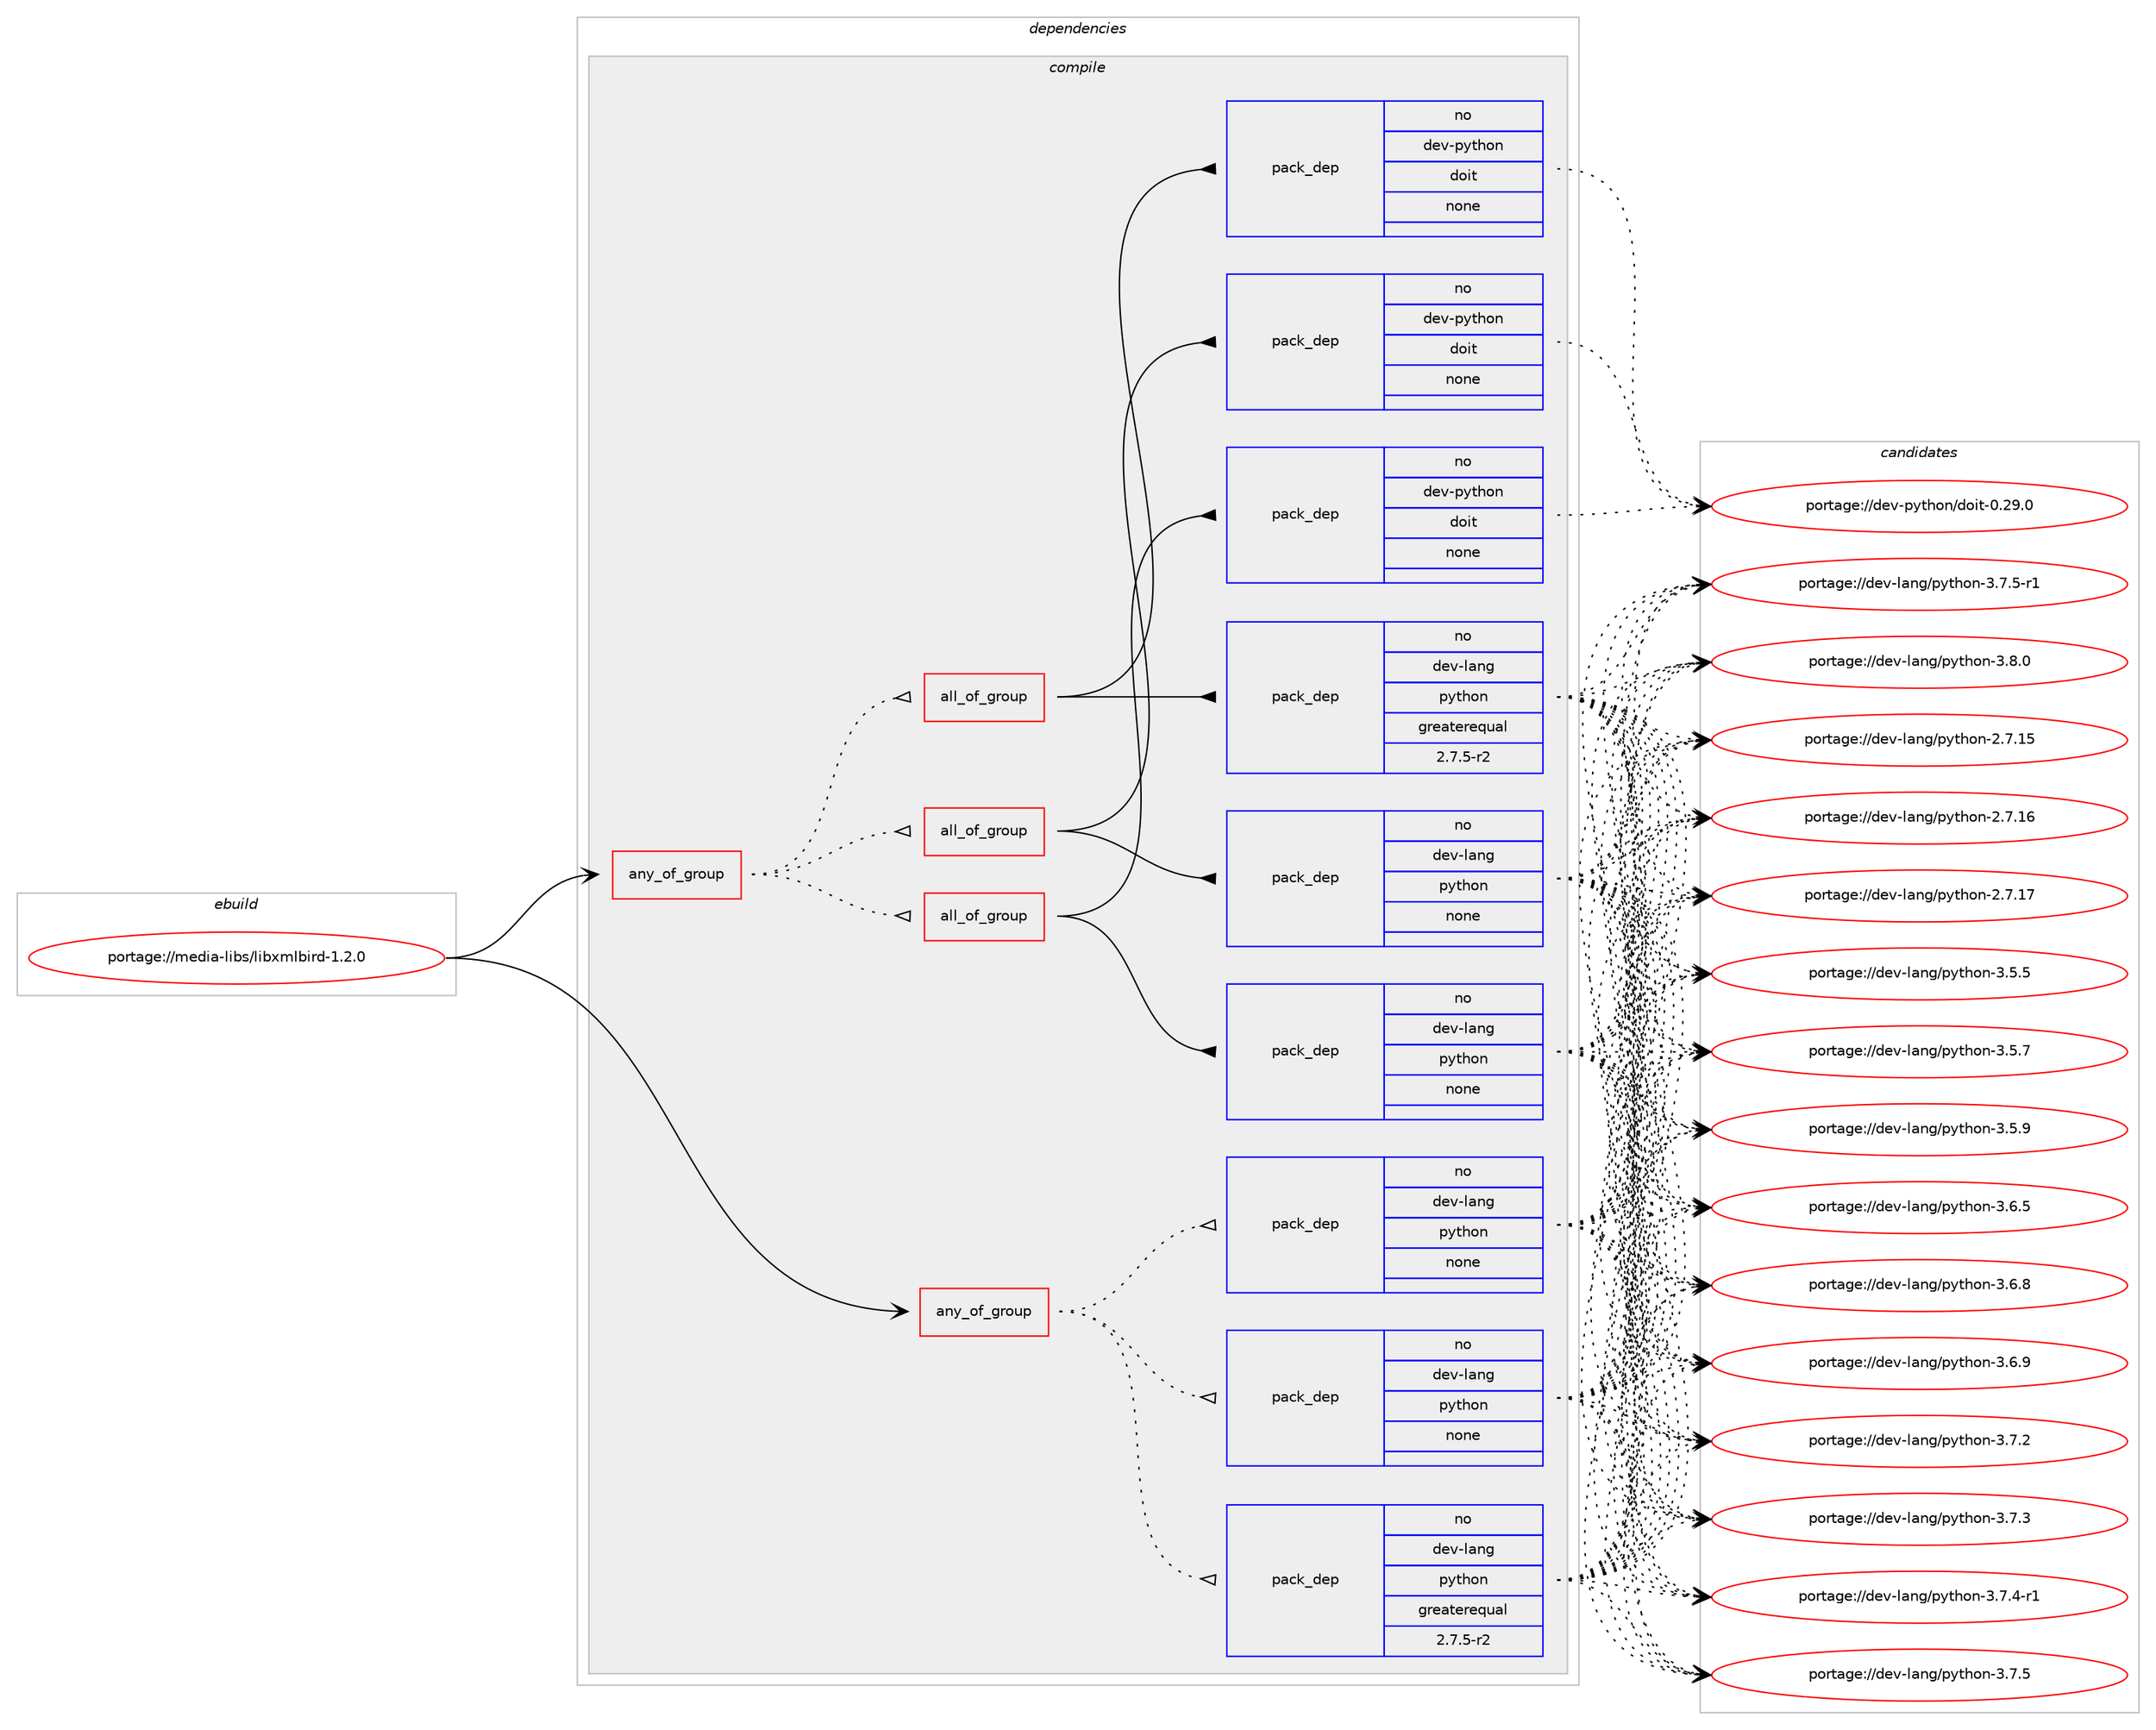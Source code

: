 digraph prolog {

# *************
# Graph options
# *************

newrank=true;
concentrate=true;
compound=true;
graph [rankdir=LR,fontname=Helvetica,fontsize=10,ranksep=1.5];#, ranksep=2.5, nodesep=0.2];
edge  [arrowhead=vee];
node  [fontname=Helvetica,fontsize=10];

# **********
# The ebuild
# **********

subgraph cluster_leftcol {
color=gray;
rank=same;
label=<<i>ebuild</i>>;
id [label="portage://media-libs/libxmlbird-1.2.0", color=red, width=4, href="../media-libs/libxmlbird-1.2.0.svg"];
}

# ****************
# The dependencies
# ****************

subgraph cluster_midcol {
color=gray;
label=<<i>dependencies</i>>;
subgraph cluster_compile {
fillcolor="#eeeeee";
style=filled;
label=<<i>compile</i>>;
subgraph any5126 {
dependency322072 [label=<<TABLE BORDER="0" CELLBORDER="1" CELLSPACING="0" CELLPADDING="4"><TR><TD CELLPADDING="10">any_of_group</TD></TR></TABLE>>, shape=none, color=red];subgraph all131 {
dependency322073 [label=<<TABLE BORDER="0" CELLBORDER="1" CELLSPACING="0" CELLPADDING="4"><TR><TD CELLPADDING="10">all_of_group</TD></TR></TABLE>>, shape=none, color=red];subgraph pack236420 {
dependency322074 [label=<<TABLE BORDER="0" CELLBORDER="1" CELLSPACING="0" CELLPADDING="4" WIDTH="220"><TR><TD ROWSPAN="6" CELLPADDING="30">pack_dep</TD></TR><TR><TD WIDTH="110">no</TD></TR><TR><TD>dev-lang</TD></TR><TR><TD>python</TD></TR><TR><TD>none</TD></TR><TR><TD></TD></TR></TABLE>>, shape=none, color=blue];
}
dependency322073:e -> dependency322074:w [weight=20,style="solid",arrowhead="inv"];
subgraph pack236421 {
dependency322075 [label=<<TABLE BORDER="0" CELLBORDER="1" CELLSPACING="0" CELLPADDING="4" WIDTH="220"><TR><TD ROWSPAN="6" CELLPADDING="30">pack_dep</TD></TR><TR><TD WIDTH="110">no</TD></TR><TR><TD>dev-python</TD></TR><TR><TD>doit</TD></TR><TR><TD>none</TD></TR><TR><TD></TD></TR></TABLE>>, shape=none, color=blue];
}
dependency322073:e -> dependency322075:w [weight=20,style="solid",arrowhead="inv"];
}
dependency322072:e -> dependency322073:w [weight=20,style="dotted",arrowhead="oinv"];
subgraph all132 {
dependency322076 [label=<<TABLE BORDER="0" CELLBORDER="1" CELLSPACING="0" CELLPADDING="4"><TR><TD CELLPADDING="10">all_of_group</TD></TR></TABLE>>, shape=none, color=red];subgraph pack236422 {
dependency322077 [label=<<TABLE BORDER="0" CELLBORDER="1" CELLSPACING="0" CELLPADDING="4" WIDTH="220"><TR><TD ROWSPAN="6" CELLPADDING="30">pack_dep</TD></TR><TR><TD WIDTH="110">no</TD></TR><TR><TD>dev-lang</TD></TR><TR><TD>python</TD></TR><TR><TD>none</TD></TR><TR><TD></TD></TR></TABLE>>, shape=none, color=blue];
}
dependency322076:e -> dependency322077:w [weight=20,style="solid",arrowhead="inv"];
subgraph pack236423 {
dependency322078 [label=<<TABLE BORDER="0" CELLBORDER="1" CELLSPACING="0" CELLPADDING="4" WIDTH="220"><TR><TD ROWSPAN="6" CELLPADDING="30">pack_dep</TD></TR><TR><TD WIDTH="110">no</TD></TR><TR><TD>dev-python</TD></TR><TR><TD>doit</TD></TR><TR><TD>none</TD></TR><TR><TD></TD></TR></TABLE>>, shape=none, color=blue];
}
dependency322076:e -> dependency322078:w [weight=20,style="solid",arrowhead="inv"];
}
dependency322072:e -> dependency322076:w [weight=20,style="dotted",arrowhead="oinv"];
subgraph all133 {
dependency322079 [label=<<TABLE BORDER="0" CELLBORDER="1" CELLSPACING="0" CELLPADDING="4"><TR><TD CELLPADDING="10">all_of_group</TD></TR></TABLE>>, shape=none, color=red];subgraph pack236424 {
dependency322080 [label=<<TABLE BORDER="0" CELLBORDER="1" CELLSPACING="0" CELLPADDING="4" WIDTH="220"><TR><TD ROWSPAN="6" CELLPADDING="30">pack_dep</TD></TR><TR><TD WIDTH="110">no</TD></TR><TR><TD>dev-lang</TD></TR><TR><TD>python</TD></TR><TR><TD>greaterequal</TD></TR><TR><TD>2.7.5-r2</TD></TR></TABLE>>, shape=none, color=blue];
}
dependency322079:e -> dependency322080:w [weight=20,style="solid",arrowhead="inv"];
subgraph pack236425 {
dependency322081 [label=<<TABLE BORDER="0" CELLBORDER="1" CELLSPACING="0" CELLPADDING="4" WIDTH="220"><TR><TD ROWSPAN="6" CELLPADDING="30">pack_dep</TD></TR><TR><TD WIDTH="110">no</TD></TR><TR><TD>dev-python</TD></TR><TR><TD>doit</TD></TR><TR><TD>none</TD></TR><TR><TD></TD></TR></TABLE>>, shape=none, color=blue];
}
dependency322079:e -> dependency322081:w [weight=20,style="solid",arrowhead="inv"];
}
dependency322072:e -> dependency322079:w [weight=20,style="dotted",arrowhead="oinv"];
}
id:e -> dependency322072:w [weight=20,style="solid",arrowhead="vee"];
subgraph any5127 {
dependency322082 [label=<<TABLE BORDER="0" CELLBORDER="1" CELLSPACING="0" CELLPADDING="4"><TR><TD CELLPADDING="10">any_of_group</TD></TR></TABLE>>, shape=none, color=red];subgraph pack236426 {
dependency322083 [label=<<TABLE BORDER="0" CELLBORDER="1" CELLSPACING="0" CELLPADDING="4" WIDTH="220"><TR><TD ROWSPAN="6" CELLPADDING="30">pack_dep</TD></TR><TR><TD WIDTH="110">no</TD></TR><TR><TD>dev-lang</TD></TR><TR><TD>python</TD></TR><TR><TD>none</TD></TR><TR><TD></TD></TR></TABLE>>, shape=none, color=blue];
}
dependency322082:e -> dependency322083:w [weight=20,style="dotted",arrowhead="oinv"];
subgraph pack236427 {
dependency322084 [label=<<TABLE BORDER="0" CELLBORDER="1" CELLSPACING="0" CELLPADDING="4" WIDTH="220"><TR><TD ROWSPAN="6" CELLPADDING="30">pack_dep</TD></TR><TR><TD WIDTH="110">no</TD></TR><TR><TD>dev-lang</TD></TR><TR><TD>python</TD></TR><TR><TD>none</TD></TR><TR><TD></TD></TR></TABLE>>, shape=none, color=blue];
}
dependency322082:e -> dependency322084:w [weight=20,style="dotted",arrowhead="oinv"];
subgraph pack236428 {
dependency322085 [label=<<TABLE BORDER="0" CELLBORDER="1" CELLSPACING="0" CELLPADDING="4" WIDTH="220"><TR><TD ROWSPAN="6" CELLPADDING="30">pack_dep</TD></TR><TR><TD WIDTH="110">no</TD></TR><TR><TD>dev-lang</TD></TR><TR><TD>python</TD></TR><TR><TD>greaterequal</TD></TR><TR><TD>2.7.5-r2</TD></TR></TABLE>>, shape=none, color=blue];
}
dependency322082:e -> dependency322085:w [weight=20,style="dotted",arrowhead="oinv"];
}
id:e -> dependency322082:w [weight=20,style="solid",arrowhead="vee"];
}
subgraph cluster_compileandrun {
fillcolor="#eeeeee";
style=filled;
label=<<i>compile and run</i>>;
}
subgraph cluster_run {
fillcolor="#eeeeee";
style=filled;
label=<<i>run</i>>;
}
}

# **************
# The candidates
# **************

subgraph cluster_choices {
rank=same;
color=gray;
label=<<i>candidates</i>>;

subgraph choice236420 {
color=black;
nodesep=1;
choiceportage10010111845108971101034711212111610411111045504655464953 [label="portage://dev-lang/python-2.7.15", color=red, width=4,href="../dev-lang/python-2.7.15.svg"];
choiceportage10010111845108971101034711212111610411111045504655464954 [label="portage://dev-lang/python-2.7.16", color=red, width=4,href="../dev-lang/python-2.7.16.svg"];
choiceportage10010111845108971101034711212111610411111045504655464955 [label="portage://dev-lang/python-2.7.17", color=red, width=4,href="../dev-lang/python-2.7.17.svg"];
choiceportage100101118451089711010347112121116104111110455146534653 [label="portage://dev-lang/python-3.5.5", color=red, width=4,href="../dev-lang/python-3.5.5.svg"];
choiceportage100101118451089711010347112121116104111110455146534655 [label="portage://dev-lang/python-3.5.7", color=red, width=4,href="../dev-lang/python-3.5.7.svg"];
choiceportage100101118451089711010347112121116104111110455146534657 [label="portage://dev-lang/python-3.5.9", color=red, width=4,href="../dev-lang/python-3.5.9.svg"];
choiceportage100101118451089711010347112121116104111110455146544653 [label="portage://dev-lang/python-3.6.5", color=red, width=4,href="../dev-lang/python-3.6.5.svg"];
choiceportage100101118451089711010347112121116104111110455146544656 [label="portage://dev-lang/python-3.6.8", color=red, width=4,href="../dev-lang/python-3.6.8.svg"];
choiceportage100101118451089711010347112121116104111110455146544657 [label="portage://dev-lang/python-3.6.9", color=red, width=4,href="../dev-lang/python-3.6.9.svg"];
choiceportage100101118451089711010347112121116104111110455146554650 [label="portage://dev-lang/python-3.7.2", color=red, width=4,href="../dev-lang/python-3.7.2.svg"];
choiceportage100101118451089711010347112121116104111110455146554651 [label="portage://dev-lang/python-3.7.3", color=red, width=4,href="../dev-lang/python-3.7.3.svg"];
choiceportage1001011184510897110103471121211161041111104551465546524511449 [label="portage://dev-lang/python-3.7.4-r1", color=red, width=4,href="../dev-lang/python-3.7.4-r1.svg"];
choiceportage100101118451089711010347112121116104111110455146554653 [label="portage://dev-lang/python-3.7.5", color=red, width=4,href="../dev-lang/python-3.7.5.svg"];
choiceportage1001011184510897110103471121211161041111104551465546534511449 [label="portage://dev-lang/python-3.7.5-r1", color=red, width=4,href="../dev-lang/python-3.7.5-r1.svg"];
choiceportage100101118451089711010347112121116104111110455146564648 [label="portage://dev-lang/python-3.8.0", color=red, width=4,href="../dev-lang/python-3.8.0.svg"];
dependency322074:e -> choiceportage10010111845108971101034711212111610411111045504655464953:w [style=dotted,weight="100"];
dependency322074:e -> choiceportage10010111845108971101034711212111610411111045504655464954:w [style=dotted,weight="100"];
dependency322074:e -> choiceportage10010111845108971101034711212111610411111045504655464955:w [style=dotted,weight="100"];
dependency322074:e -> choiceportage100101118451089711010347112121116104111110455146534653:w [style=dotted,weight="100"];
dependency322074:e -> choiceportage100101118451089711010347112121116104111110455146534655:w [style=dotted,weight="100"];
dependency322074:e -> choiceportage100101118451089711010347112121116104111110455146534657:w [style=dotted,weight="100"];
dependency322074:e -> choiceportage100101118451089711010347112121116104111110455146544653:w [style=dotted,weight="100"];
dependency322074:e -> choiceportage100101118451089711010347112121116104111110455146544656:w [style=dotted,weight="100"];
dependency322074:e -> choiceportage100101118451089711010347112121116104111110455146544657:w [style=dotted,weight="100"];
dependency322074:e -> choiceportage100101118451089711010347112121116104111110455146554650:w [style=dotted,weight="100"];
dependency322074:e -> choiceportage100101118451089711010347112121116104111110455146554651:w [style=dotted,weight="100"];
dependency322074:e -> choiceportage1001011184510897110103471121211161041111104551465546524511449:w [style=dotted,weight="100"];
dependency322074:e -> choiceportage100101118451089711010347112121116104111110455146554653:w [style=dotted,weight="100"];
dependency322074:e -> choiceportage1001011184510897110103471121211161041111104551465546534511449:w [style=dotted,weight="100"];
dependency322074:e -> choiceportage100101118451089711010347112121116104111110455146564648:w [style=dotted,weight="100"];
}
subgraph choice236421 {
color=black;
nodesep=1;
choiceportage100101118451121211161041111104710011110511645484650574648 [label="portage://dev-python/doit-0.29.0", color=red, width=4,href="../dev-python/doit-0.29.0.svg"];
dependency322075:e -> choiceportage100101118451121211161041111104710011110511645484650574648:w [style=dotted,weight="100"];
}
subgraph choice236422 {
color=black;
nodesep=1;
choiceportage10010111845108971101034711212111610411111045504655464953 [label="portage://dev-lang/python-2.7.15", color=red, width=4,href="../dev-lang/python-2.7.15.svg"];
choiceportage10010111845108971101034711212111610411111045504655464954 [label="portage://dev-lang/python-2.7.16", color=red, width=4,href="../dev-lang/python-2.7.16.svg"];
choiceportage10010111845108971101034711212111610411111045504655464955 [label="portage://dev-lang/python-2.7.17", color=red, width=4,href="../dev-lang/python-2.7.17.svg"];
choiceportage100101118451089711010347112121116104111110455146534653 [label="portage://dev-lang/python-3.5.5", color=red, width=4,href="../dev-lang/python-3.5.5.svg"];
choiceportage100101118451089711010347112121116104111110455146534655 [label="portage://dev-lang/python-3.5.7", color=red, width=4,href="../dev-lang/python-3.5.7.svg"];
choiceportage100101118451089711010347112121116104111110455146534657 [label="portage://dev-lang/python-3.5.9", color=red, width=4,href="../dev-lang/python-3.5.9.svg"];
choiceportage100101118451089711010347112121116104111110455146544653 [label="portage://dev-lang/python-3.6.5", color=red, width=4,href="../dev-lang/python-3.6.5.svg"];
choiceportage100101118451089711010347112121116104111110455146544656 [label="portage://dev-lang/python-3.6.8", color=red, width=4,href="../dev-lang/python-3.6.8.svg"];
choiceportage100101118451089711010347112121116104111110455146544657 [label="portage://dev-lang/python-3.6.9", color=red, width=4,href="../dev-lang/python-3.6.9.svg"];
choiceportage100101118451089711010347112121116104111110455146554650 [label="portage://dev-lang/python-3.7.2", color=red, width=4,href="../dev-lang/python-3.7.2.svg"];
choiceportage100101118451089711010347112121116104111110455146554651 [label="portage://dev-lang/python-3.7.3", color=red, width=4,href="../dev-lang/python-3.7.3.svg"];
choiceportage1001011184510897110103471121211161041111104551465546524511449 [label="portage://dev-lang/python-3.7.4-r1", color=red, width=4,href="../dev-lang/python-3.7.4-r1.svg"];
choiceportage100101118451089711010347112121116104111110455146554653 [label="portage://dev-lang/python-3.7.5", color=red, width=4,href="../dev-lang/python-3.7.5.svg"];
choiceportage1001011184510897110103471121211161041111104551465546534511449 [label="portage://dev-lang/python-3.7.5-r1", color=red, width=4,href="../dev-lang/python-3.7.5-r1.svg"];
choiceportage100101118451089711010347112121116104111110455146564648 [label="portage://dev-lang/python-3.8.0", color=red, width=4,href="../dev-lang/python-3.8.0.svg"];
dependency322077:e -> choiceportage10010111845108971101034711212111610411111045504655464953:w [style=dotted,weight="100"];
dependency322077:e -> choiceportage10010111845108971101034711212111610411111045504655464954:w [style=dotted,weight="100"];
dependency322077:e -> choiceportage10010111845108971101034711212111610411111045504655464955:w [style=dotted,weight="100"];
dependency322077:e -> choiceportage100101118451089711010347112121116104111110455146534653:w [style=dotted,weight="100"];
dependency322077:e -> choiceportage100101118451089711010347112121116104111110455146534655:w [style=dotted,weight="100"];
dependency322077:e -> choiceportage100101118451089711010347112121116104111110455146534657:w [style=dotted,weight="100"];
dependency322077:e -> choiceportage100101118451089711010347112121116104111110455146544653:w [style=dotted,weight="100"];
dependency322077:e -> choiceportage100101118451089711010347112121116104111110455146544656:w [style=dotted,weight="100"];
dependency322077:e -> choiceportage100101118451089711010347112121116104111110455146544657:w [style=dotted,weight="100"];
dependency322077:e -> choiceportage100101118451089711010347112121116104111110455146554650:w [style=dotted,weight="100"];
dependency322077:e -> choiceportage100101118451089711010347112121116104111110455146554651:w [style=dotted,weight="100"];
dependency322077:e -> choiceportage1001011184510897110103471121211161041111104551465546524511449:w [style=dotted,weight="100"];
dependency322077:e -> choiceportage100101118451089711010347112121116104111110455146554653:w [style=dotted,weight="100"];
dependency322077:e -> choiceportage1001011184510897110103471121211161041111104551465546534511449:w [style=dotted,weight="100"];
dependency322077:e -> choiceportage100101118451089711010347112121116104111110455146564648:w [style=dotted,weight="100"];
}
subgraph choice236423 {
color=black;
nodesep=1;
choiceportage100101118451121211161041111104710011110511645484650574648 [label="portage://dev-python/doit-0.29.0", color=red, width=4,href="../dev-python/doit-0.29.0.svg"];
dependency322078:e -> choiceportage100101118451121211161041111104710011110511645484650574648:w [style=dotted,weight="100"];
}
subgraph choice236424 {
color=black;
nodesep=1;
choiceportage10010111845108971101034711212111610411111045504655464953 [label="portage://dev-lang/python-2.7.15", color=red, width=4,href="../dev-lang/python-2.7.15.svg"];
choiceportage10010111845108971101034711212111610411111045504655464954 [label="portage://dev-lang/python-2.7.16", color=red, width=4,href="../dev-lang/python-2.7.16.svg"];
choiceportage10010111845108971101034711212111610411111045504655464955 [label="portage://dev-lang/python-2.7.17", color=red, width=4,href="../dev-lang/python-2.7.17.svg"];
choiceportage100101118451089711010347112121116104111110455146534653 [label="portage://dev-lang/python-3.5.5", color=red, width=4,href="../dev-lang/python-3.5.5.svg"];
choiceportage100101118451089711010347112121116104111110455146534655 [label="portage://dev-lang/python-3.5.7", color=red, width=4,href="../dev-lang/python-3.5.7.svg"];
choiceportage100101118451089711010347112121116104111110455146534657 [label="portage://dev-lang/python-3.5.9", color=red, width=4,href="../dev-lang/python-3.5.9.svg"];
choiceportage100101118451089711010347112121116104111110455146544653 [label="portage://dev-lang/python-3.6.5", color=red, width=4,href="../dev-lang/python-3.6.5.svg"];
choiceportage100101118451089711010347112121116104111110455146544656 [label="portage://dev-lang/python-3.6.8", color=red, width=4,href="../dev-lang/python-3.6.8.svg"];
choiceportage100101118451089711010347112121116104111110455146544657 [label="portage://dev-lang/python-3.6.9", color=red, width=4,href="../dev-lang/python-3.6.9.svg"];
choiceportage100101118451089711010347112121116104111110455146554650 [label="portage://dev-lang/python-3.7.2", color=red, width=4,href="../dev-lang/python-3.7.2.svg"];
choiceportage100101118451089711010347112121116104111110455146554651 [label="portage://dev-lang/python-3.7.3", color=red, width=4,href="../dev-lang/python-3.7.3.svg"];
choiceportage1001011184510897110103471121211161041111104551465546524511449 [label="portage://dev-lang/python-3.7.4-r1", color=red, width=4,href="../dev-lang/python-3.7.4-r1.svg"];
choiceportage100101118451089711010347112121116104111110455146554653 [label="portage://dev-lang/python-3.7.5", color=red, width=4,href="../dev-lang/python-3.7.5.svg"];
choiceportage1001011184510897110103471121211161041111104551465546534511449 [label="portage://dev-lang/python-3.7.5-r1", color=red, width=4,href="../dev-lang/python-3.7.5-r1.svg"];
choiceportage100101118451089711010347112121116104111110455146564648 [label="portage://dev-lang/python-3.8.0", color=red, width=4,href="../dev-lang/python-3.8.0.svg"];
dependency322080:e -> choiceportage10010111845108971101034711212111610411111045504655464953:w [style=dotted,weight="100"];
dependency322080:e -> choiceportage10010111845108971101034711212111610411111045504655464954:w [style=dotted,weight="100"];
dependency322080:e -> choiceportage10010111845108971101034711212111610411111045504655464955:w [style=dotted,weight="100"];
dependency322080:e -> choiceportage100101118451089711010347112121116104111110455146534653:w [style=dotted,weight="100"];
dependency322080:e -> choiceportage100101118451089711010347112121116104111110455146534655:w [style=dotted,weight="100"];
dependency322080:e -> choiceportage100101118451089711010347112121116104111110455146534657:w [style=dotted,weight="100"];
dependency322080:e -> choiceportage100101118451089711010347112121116104111110455146544653:w [style=dotted,weight="100"];
dependency322080:e -> choiceportage100101118451089711010347112121116104111110455146544656:w [style=dotted,weight="100"];
dependency322080:e -> choiceportage100101118451089711010347112121116104111110455146544657:w [style=dotted,weight="100"];
dependency322080:e -> choiceportage100101118451089711010347112121116104111110455146554650:w [style=dotted,weight="100"];
dependency322080:e -> choiceportage100101118451089711010347112121116104111110455146554651:w [style=dotted,weight="100"];
dependency322080:e -> choiceportage1001011184510897110103471121211161041111104551465546524511449:w [style=dotted,weight="100"];
dependency322080:e -> choiceportage100101118451089711010347112121116104111110455146554653:w [style=dotted,weight="100"];
dependency322080:e -> choiceportage1001011184510897110103471121211161041111104551465546534511449:w [style=dotted,weight="100"];
dependency322080:e -> choiceportage100101118451089711010347112121116104111110455146564648:w [style=dotted,weight="100"];
}
subgraph choice236425 {
color=black;
nodesep=1;
choiceportage100101118451121211161041111104710011110511645484650574648 [label="portage://dev-python/doit-0.29.0", color=red, width=4,href="../dev-python/doit-0.29.0.svg"];
dependency322081:e -> choiceportage100101118451121211161041111104710011110511645484650574648:w [style=dotted,weight="100"];
}
subgraph choice236426 {
color=black;
nodesep=1;
choiceportage10010111845108971101034711212111610411111045504655464953 [label="portage://dev-lang/python-2.7.15", color=red, width=4,href="../dev-lang/python-2.7.15.svg"];
choiceportage10010111845108971101034711212111610411111045504655464954 [label="portage://dev-lang/python-2.7.16", color=red, width=4,href="../dev-lang/python-2.7.16.svg"];
choiceportage10010111845108971101034711212111610411111045504655464955 [label="portage://dev-lang/python-2.7.17", color=red, width=4,href="../dev-lang/python-2.7.17.svg"];
choiceportage100101118451089711010347112121116104111110455146534653 [label="portage://dev-lang/python-3.5.5", color=red, width=4,href="../dev-lang/python-3.5.5.svg"];
choiceportage100101118451089711010347112121116104111110455146534655 [label="portage://dev-lang/python-3.5.7", color=red, width=4,href="../dev-lang/python-3.5.7.svg"];
choiceportage100101118451089711010347112121116104111110455146534657 [label="portage://dev-lang/python-3.5.9", color=red, width=4,href="../dev-lang/python-3.5.9.svg"];
choiceportage100101118451089711010347112121116104111110455146544653 [label="portage://dev-lang/python-3.6.5", color=red, width=4,href="../dev-lang/python-3.6.5.svg"];
choiceportage100101118451089711010347112121116104111110455146544656 [label="portage://dev-lang/python-3.6.8", color=red, width=4,href="../dev-lang/python-3.6.8.svg"];
choiceportage100101118451089711010347112121116104111110455146544657 [label="portage://dev-lang/python-3.6.9", color=red, width=4,href="../dev-lang/python-3.6.9.svg"];
choiceportage100101118451089711010347112121116104111110455146554650 [label="portage://dev-lang/python-3.7.2", color=red, width=4,href="../dev-lang/python-3.7.2.svg"];
choiceportage100101118451089711010347112121116104111110455146554651 [label="portage://dev-lang/python-3.7.3", color=red, width=4,href="../dev-lang/python-3.7.3.svg"];
choiceportage1001011184510897110103471121211161041111104551465546524511449 [label="portage://dev-lang/python-3.7.4-r1", color=red, width=4,href="../dev-lang/python-3.7.4-r1.svg"];
choiceportage100101118451089711010347112121116104111110455146554653 [label="portage://dev-lang/python-3.7.5", color=red, width=4,href="../dev-lang/python-3.7.5.svg"];
choiceportage1001011184510897110103471121211161041111104551465546534511449 [label="portage://dev-lang/python-3.7.5-r1", color=red, width=4,href="../dev-lang/python-3.7.5-r1.svg"];
choiceportage100101118451089711010347112121116104111110455146564648 [label="portage://dev-lang/python-3.8.0", color=red, width=4,href="../dev-lang/python-3.8.0.svg"];
dependency322083:e -> choiceportage10010111845108971101034711212111610411111045504655464953:w [style=dotted,weight="100"];
dependency322083:e -> choiceportage10010111845108971101034711212111610411111045504655464954:w [style=dotted,weight="100"];
dependency322083:e -> choiceportage10010111845108971101034711212111610411111045504655464955:w [style=dotted,weight="100"];
dependency322083:e -> choiceportage100101118451089711010347112121116104111110455146534653:w [style=dotted,weight="100"];
dependency322083:e -> choiceportage100101118451089711010347112121116104111110455146534655:w [style=dotted,weight="100"];
dependency322083:e -> choiceportage100101118451089711010347112121116104111110455146534657:w [style=dotted,weight="100"];
dependency322083:e -> choiceportage100101118451089711010347112121116104111110455146544653:w [style=dotted,weight="100"];
dependency322083:e -> choiceportage100101118451089711010347112121116104111110455146544656:w [style=dotted,weight="100"];
dependency322083:e -> choiceportage100101118451089711010347112121116104111110455146544657:w [style=dotted,weight="100"];
dependency322083:e -> choiceportage100101118451089711010347112121116104111110455146554650:w [style=dotted,weight="100"];
dependency322083:e -> choiceportage100101118451089711010347112121116104111110455146554651:w [style=dotted,weight="100"];
dependency322083:e -> choiceportage1001011184510897110103471121211161041111104551465546524511449:w [style=dotted,weight="100"];
dependency322083:e -> choiceportage100101118451089711010347112121116104111110455146554653:w [style=dotted,weight="100"];
dependency322083:e -> choiceportage1001011184510897110103471121211161041111104551465546534511449:w [style=dotted,weight="100"];
dependency322083:e -> choiceportage100101118451089711010347112121116104111110455146564648:w [style=dotted,weight="100"];
}
subgraph choice236427 {
color=black;
nodesep=1;
choiceportage10010111845108971101034711212111610411111045504655464953 [label="portage://dev-lang/python-2.7.15", color=red, width=4,href="../dev-lang/python-2.7.15.svg"];
choiceportage10010111845108971101034711212111610411111045504655464954 [label="portage://dev-lang/python-2.7.16", color=red, width=4,href="../dev-lang/python-2.7.16.svg"];
choiceportage10010111845108971101034711212111610411111045504655464955 [label="portage://dev-lang/python-2.7.17", color=red, width=4,href="../dev-lang/python-2.7.17.svg"];
choiceportage100101118451089711010347112121116104111110455146534653 [label="portage://dev-lang/python-3.5.5", color=red, width=4,href="../dev-lang/python-3.5.5.svg"];
choiceportage100101118451089711010347112121116104111110455146534655 [label="portage://dev-lang/python-3.5.7", color=red, width=4,href="../dev-lang/python-3.5.7.svg"];
choiceportage100101118451089711010347112121116104111110455146534657 [label="portage://dev-lang/python-3.5.9", color=red, width=4,href="../dev-lang/python-3.5.9.svg"];
choiceportage100101118451089711010347112121116104111110455146544653 [label="portage://dev-lang/python-3.6.5", color=red, width=4,href="../dev-lang/python-3.6.5.svg"];
choiceportage100101118451089711010347112121116104111110455146544656 [label="portage://dev-lang/python-3.6.8", color=red, width=4,href="../dev-lang/python-3.6.8.svg"];
choiceportage100101118451089711010347112121116104111110455146544657 [label="portage://dev-lang/python-3.6.9", color=red, width=4,href="../dev-lang/python-3.6.9.svg"];
choiceportage100101118451089711010347112121116104111110455146554650 [label="portage://dev-lang/python-3.7.2", color=red, width=4,href="../dev-lang/python-3.7.2.svg"];
choiceportage100101118451089711010347112121116104111110455146554651 [label="portage://dev-lang/python-3.7.3", color=red, width=4,href="../dev-lang/python-3.7.3.svg"];
choiceportage1001011184510897110103471121211161041111104551465546524511449 [label="portage://dev-lang/python-3.7.4-r1", color=red, width=4,href="../dev-lang/python-3.7.4-r1.svg"];
choiceportage100101118451089711010347112121116104111110455146554653 [label="portage://dev-lang/python-3.7.5", color=red, width=4,href="../dev-lang/python-3.7.5.svg"];
choiceportage1001011184510897110103471121211161041111104551465546534511449 [label="portage://dev-lang/python-3.7.5-r1", color=red, width=4,href="../dev-lang/python-3.7.5-r1.svg"];
choiceportage100101118451089711010347112121116104111110455146564648 [label="portage://dev-lang/python-3.8.0", color=red, width=4,href="../dev-lang/python-3.8.0.svg"];
dependency322084:e -> choiceportage10010111845108971101034711212111610411111045504655464953:w [style=dotted,weight="100"];
dependency322084:e -> choiceportage10010111845108971101034711212111610411111045504655464954:w [style=dotted,weight="100"];
dependency322084:e -> choiceportage10010111845108971101034711212111610411111045504655464955:w [style=dotted,weight="100"];
dependency322084:e -> choiceportage100101118451089711010347112121116104111110455146534653:w [style=dotted,weight="100"];
dependency322084:e -> choiceportage100101118451089711010347112121116104111110455146534655:w [style=dotted,weight="100"];
dependency322084:e -> choiceportage100101118451089711010347112121116104111110455146534657:w [style=dotted,weight="100"];
dependency322084:e -> choiceportage100101118451089711010347112121116104111110455146544653:w [style=dotted,weight="100"];
dependency322084:e -> choiceportage100101118451089711010347112121116104111110455146544656:w [style=dotted,weight="100"];
dependency322084:e -> choiceportage100101118451089711010347112121116104111110455146544657:w [style=dotted,weight="100"];
dependency322084:e -> choiceportage100101118451089711010347112121116104111110455146554650:w [style=dotted,weight="100"];
dependency322084:e -> choiceportage100101118451089711010347112121116104111110455146554651:w [style=dotted,weight="100"];
dependency322084:e -> choiceportage1001011184510897110103471121211161041111104551465546524511449:w [style=dotted,weight="100"];
dependency322084:e -> choiceportage100101118451089711010347112121116104111110455146554653:w [style=dotted,weight="100"];
dependency322084:e -> choiceportage1001011184510897110103471121211161041111104551465546534511449:w [style=dotted,weight="100"];
dependency322084:e -> choiceportage100101118451089711010347112121116104111110455146564648:w [style=dotted,weight="100"];
}
subgraph choice236428 {
color=black;
nodesep=1;
choiceportage10010111845108971101034711212111610411111045504655464953 [label="portage://dev-lang/python-2.7.15", color=red, width=4,href="../dev-lang/python-2.7.15.svg"];
choiceportage10010111845108971101034711212111610411111045504655464954 [label="portage://dev-lang/python-2.7.16", color=red, width=4,href="../dev-lang/python-2.7.16.svg"];
choiceportage10010111845108971101034711212111610411111045504655464955 [label="portage://dev-lang/python-2.7.17", color=red, width=4,href="../dev-lang/python-2.7.17.svg"];
choiceportage100101118451089711010347112121116104111110455146534653 [label="portage://dev-lang/python-3.5.5", color=red, width=4,href="../dev-lang/python-3.5.5.svg"];
choiceportage100101118451089711010347112121116104111110455146534655 [label="portage://dev-lang/python-3.5.7", color=red, width=4,href="../dev-lang/python-3.5.7.svg"];
choiceportage100101118451089711010347112121116104111110455146534657 [label="portage://dev-lang/python-3.5.9", color=red, width=4,href="../dev-lang/python-3.5.9.svg"];
choiceportage100101118451089711010347112121116104111110455146544653 [label="portage://dev-lang/python-3.6.5", color=red, width=4,href="../dev-lang/python-3.6.5.svg"];
choiceportage100101118451089711010347112121116104111110455146544656 [label="portage://dev-lang/python-3.6.8", color=red, width=4,href="../dev-lang/python-3.6.8.svg"];
choiceportage100101118451089711010347112121116104111110455146544657 [label="portage://dev-lang/python-3.6.9", color=red, width=4,href="../dev-lang/python-3.6.9.svg"];
choiceportage100101118451089711010347112121116104111110455146554650 [label="portage://dev-lang/python-3.7.2", color=red, width=4,href="../dev-lang/python-3.7.2.svg"];
choiceportage100101118451089711010347112121116104111110455146554651 [label="portage://dev-lang/python-3.7.3", color=red, width=4,href="../dev-lang/python-3.7.3.svg"];
choiceportage1001011184510897110103471121211161041111104551465546524511449 [label="portage://dev-lang/python-3.7.4-r1", color=red, width=4,href="../dev-lang/python-3.7.4-r1.svg"];
choiceportage100101118451089711010347112121116104111110455146554653 [label="portage://dev-lang/python-3.7.5", color=red, width=4,href="../dev-lang/python-3.7.5.svg"];
choiceportage1001011184510897110103471121211161041111104551465546534511449 [label="portage://dev-lang/python-3.7.5-r1", color=red, width=4,href="../dev-lang/python-3.7.5-r1.svg"];
choiceportage100101118451089711010347112121116104111110455146564648 [label="portage://dev-lang/python-3.8.0", color=red, width=4,href="../dev-lang/python-3.8.0.svg"];
dependency322085:e -> choiceportage10010111845108971101034711212111610411111045504655464953:w [style=dotted,weight="100"];
dependency322085:e -> choiceportage10010111845108971101034711212111610411111045504655464954:w [style=dotted,weight="100"];
dependency322085:e -> choiceportage10010111845108971101034711212111610411111045504655464955:w [style=dotted,weight="100"];
dependency322085:e -> choiceportage100101118451089711010347112121116104111110455146534653:w [style=dotted,weight="100"];
dependency322085:e -> choiceportage100101118451089711010347112121116104111110455146534655:w [style=dotted,weight="100"];
dependency322085:e -> choiceportage100101118451089711010347112121116104111110455146534657:w [style=dotted,weight="100"];
dependency322085:e -> choiceportage100101118451089711010347112121116104111110455146544653:w [style=dotted,weight="100"];
dependency322085:e -> choiceportage100101118451089711010347112121116104111110455146544656:w [style=dotted,weight="100"];
dependency322085:e -> choiceportage100101118451089711010347112121116104111110455146544657:w [style=dotted,weight="100"];
dependency322085:e -> choiceportage100101118451089711010347112121116104111110455146554650:w [style=dotted,weight="100"];
dependency322085:e -> choiceportage100101118451089711010347112121116104111110455146554651:w [style=dotted,weight="100"];
dependency322085:e -> choiceportage1001011184510897110103471121211161041111104551465546524511449:w [style=dotted,weight="100"];
dependency322085:e -> choiceportage100101118451089711010347112121116104111110455146554653:w [style=dotted,weight="100"];
dependency322085:e -> choiceportage1001011184510897110103471121211161041111104551465546534511449:w [style=dotted,weight="100"];
dependency322085:e -> choiceportage100101118451089711010347112121116104111110455146564648:w [style=dotted,weight="100"];
}
}

}
